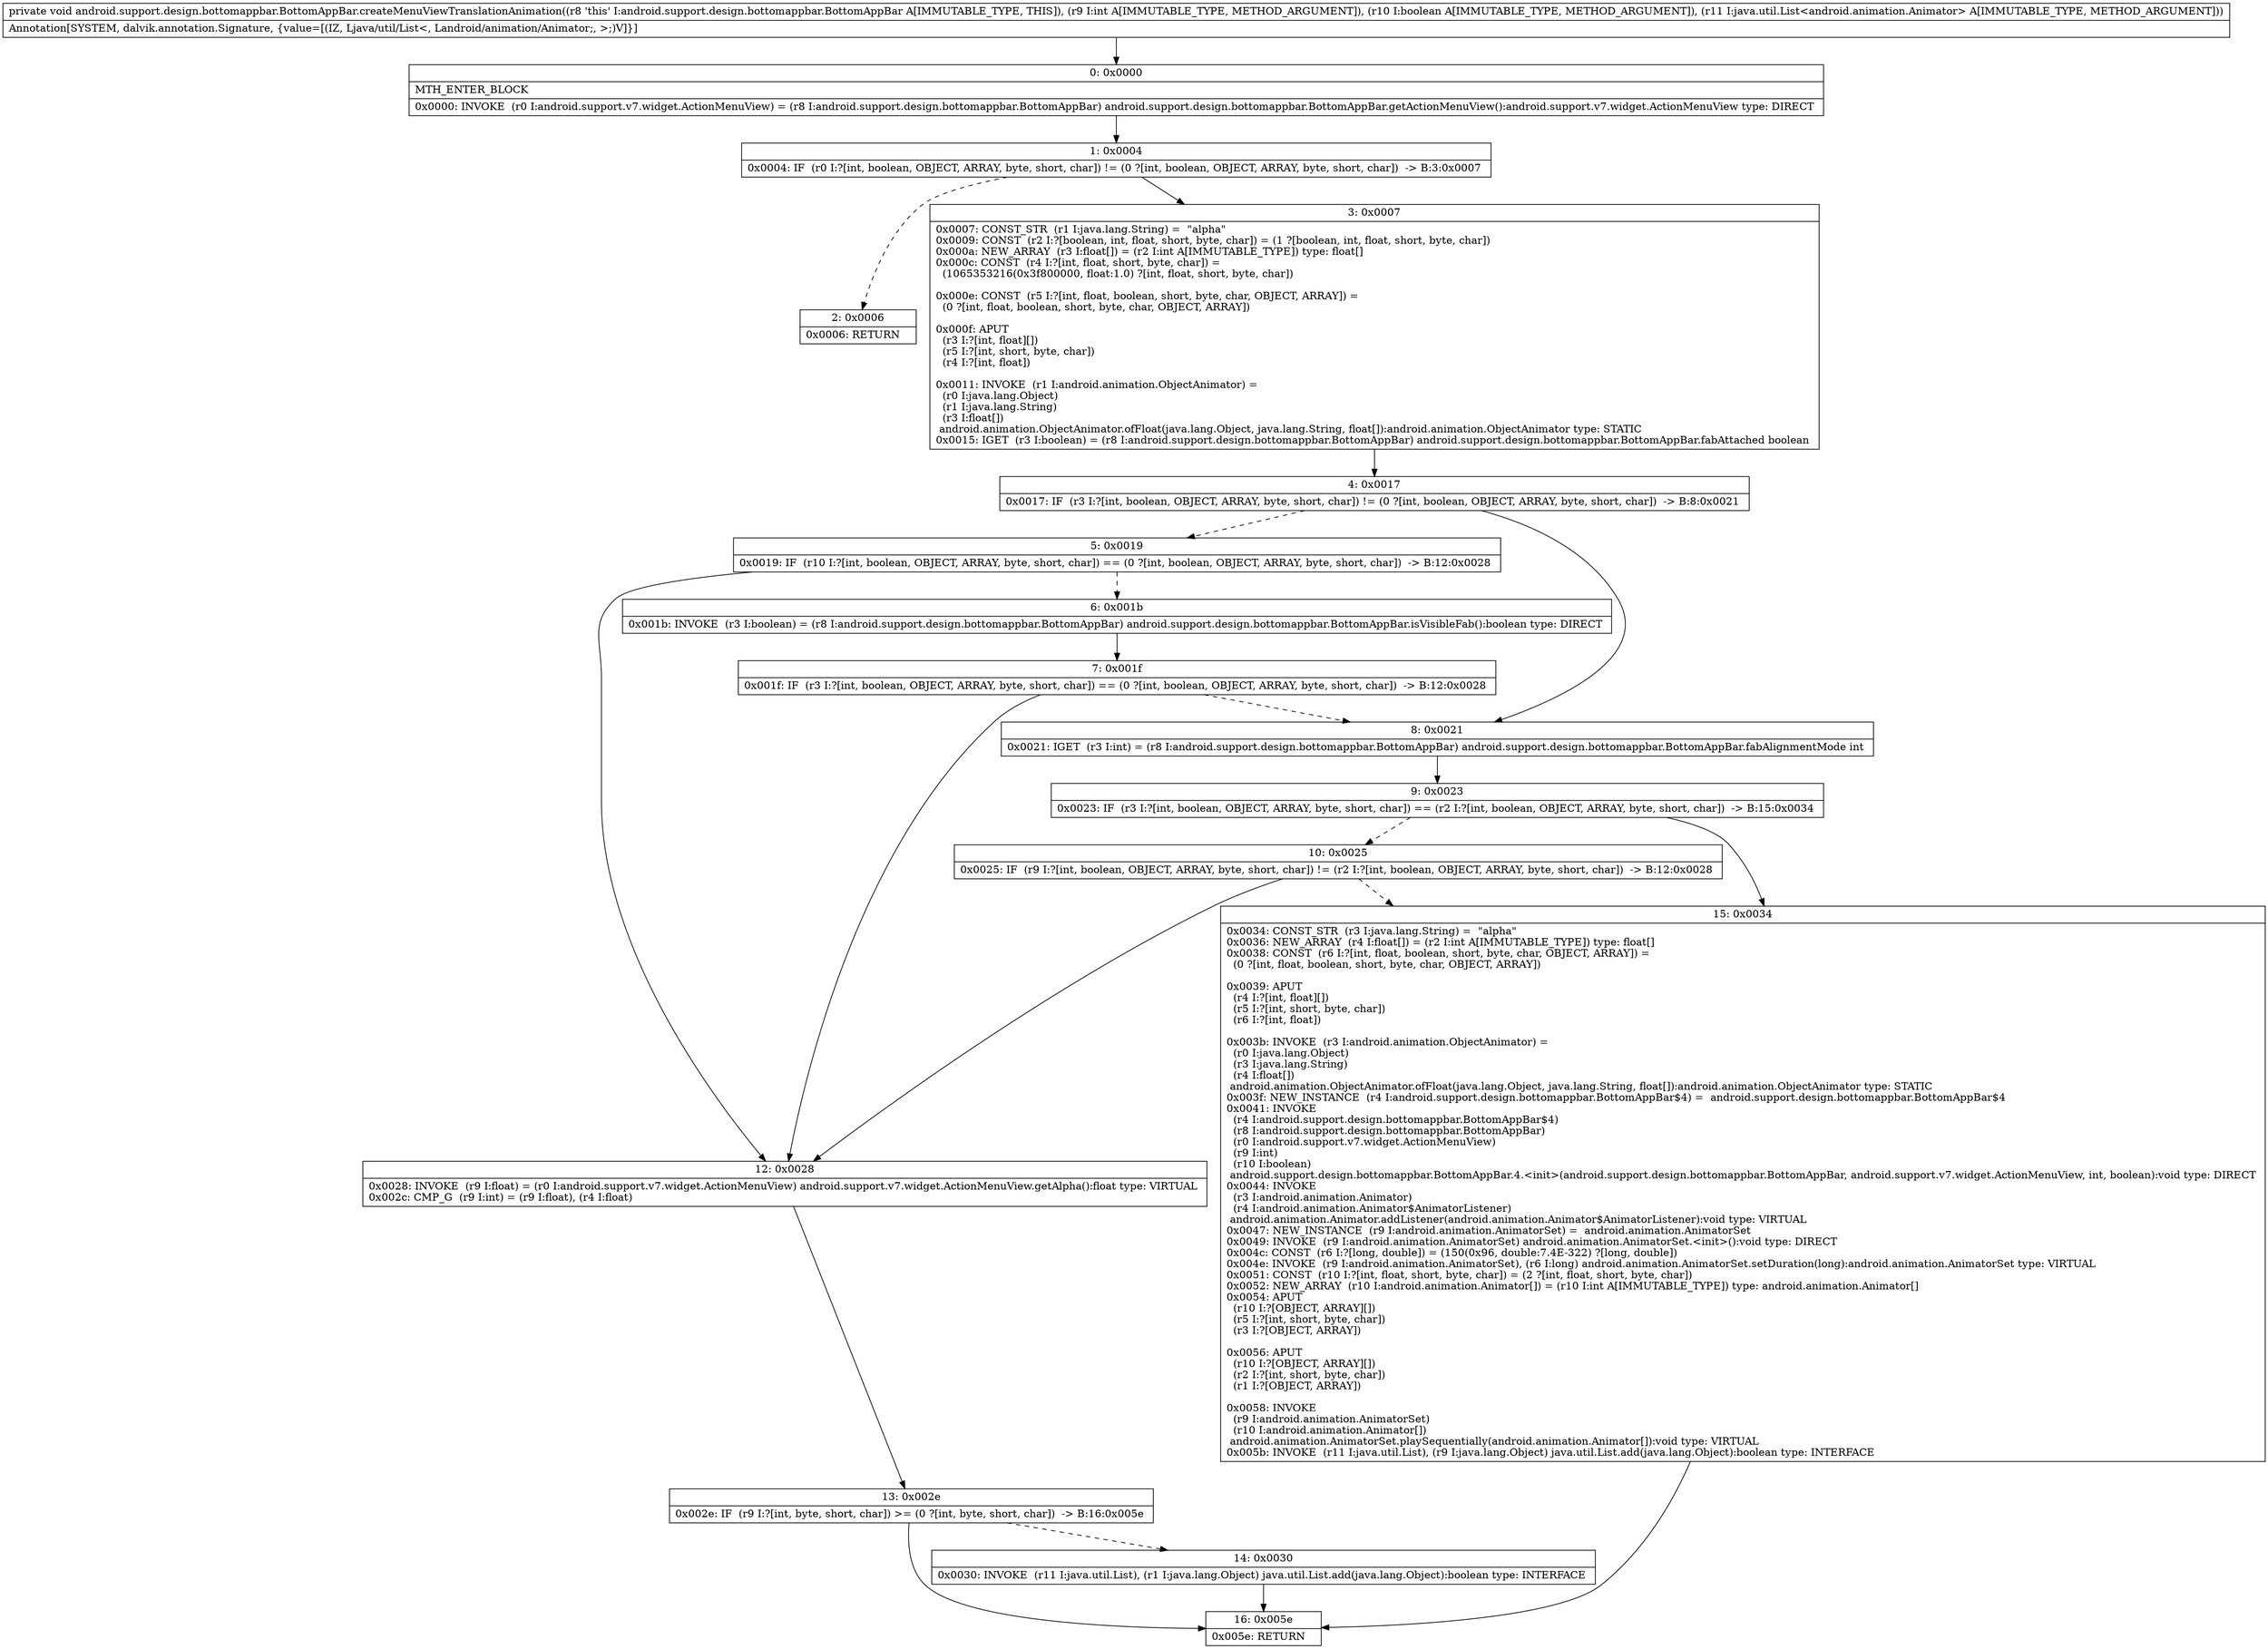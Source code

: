 digraph "CFG forandroid.support.design.bottomappbar.BottomAppBar.createMenuViewTranslationAnimation(IZLjava\/util\/List;)V" {
Node_0 [shape=record,label="{0\:\ 0x0000|MTH_ENTER_BLOCK\l|0x0000: INVOKE  (r0 I:android.support.v7.widget.ActionMenuView) = (r8 I:android.support.design.bottomappbar.BottomAppBar) android.support.design.bottomappbar.BottomAppBar.getActionMenuView():android.support.v7.widget.ActionMenuView type: DIRECT \l}"];
Node_1 [shape=record,label="{1\:\ 0x0004|0x0004: IF  (r0 I:?[int, boolean, OBJECT, ARRAY, byte, short, char]) != (0 ?[int, boolean, OBJECT, ARRAY, byte, short, char])  \-\> B:3:0x0007 \l}"];
Node_2 [shape=record,label="{2\:\ 0x0006|0x0006: RETURN   \l}"];
Node_3 [shape=record,label="{3\:\ 0x0007|0x0007: CONST_STR  (r1 I:java.lang.String) =  \"alpha\" \l0x0009: CONST  (r2 I:?[boolean, int, float, short, byte, char]) = (1 ?[boolean, int, float, short, byte, char]) \l0x000a: NEW_ARRAY  (r3 I:float[]) = (r2 I:int A[IMMUTABLE_TYPE]) type: float[] \l0x000c: CONST  (r4 I:?[int, float, short, byte, char]) = \l  (1065353216(0x3f800000, float:1.0) ?[int, float, short, byte, char])\l \l0x000e: CONST  (r5 I:?[int, float, boolean, short, byte, char, OBJECT, ARRAY]) = \l  (0 ?[int, float, boolean, short, byte, char, OBJECT, ARRAY])\l \l0x000f: APUT  \l  (r3 I:?[int, float][])\l  (r5 I:?[int, short, byte, char])\l  (r4 I:?[int, float])\l \l0x0011: INVOKE  (r1 I:android.animation.ObjectAnimator) = \l  (r0 I:java.lang.Object)\l  (r1 I:java.lang.String)\l  (r3 I:float[])\l android.animation.ObjectAnimator.ofFloat(java.lang.Object, java.lang.String, float[]):android.animation.ObjectAnimator type: STATIC \l0x0015: IGET  (r3 I:boolean) = (r8 I:android.support.design.bottomappbar.BottomAppBar) android.support.design.bottomappbar.BottomAppBar.fabAttached boolean \l}"];
Node_4 [shape=record,label="{4\:\ 0x0017|0x0017: IF  (r3 I:?[int, boolean, OBJECT, ARRAY, byte, short, char]) != (0 ?[int, boolean, OBJECT, ARRAY, byte, short, char])  \-\> B:8:0x0021 \l}"];
Node_5 [shape=record,label="{5\:\ 0x0019|0x0019: IF  (r10 I:?[int, boolean, OBJECT, ARRAY, byte, short, char]) == (0 ?[int, boolean, OBJECT, ARRAY, byte, short, char])  \-\> B:12:0x0028 \l}"];
Node_6 [shape=record,label="{6\:\ 0x001b|0x001b: INVOKE  (r3 I:boolean) = (r8 I:android.support.design.bottomappbar.BottomAppBar) android.support.design.bottomappbar.BottomAppBar.isVisibleFab():boolean type: DIRECT \l}"];
Node_7 [shape=record,label="{7\:\ 0x001f|0x001f: IF  (r3 I:?[int, boolean, OBJECT, ARRAY, byte, short, char]) == (0 ?[int, boolean, OBJECT, ARRAY, byte, short, char])  \-\> B:12:0x0028 \l}"];
Node_8 [shape=record,label="{8\:\ 0x0021|0x0021: IGET  (r3 I:int) = (r8 I:android.support.design.bottomappbar.BottomAppBar) android.support.design.bottomappbar.BottomAppBar.fabAlignmentMode int \l}"];
Node_9 [shape=record,label="{9\:\ 0x0023|0x0023: IF  (r3 I:?[int, boolean, OBJECT, ARRAY, byte, short, char]) == (r2 I:?[int, boolean, OBJECT, ARRAY, byte, short, char])  \-\> B:15:0x0034 \l}"];
Node_10 [shape=record,label="{10\:\ 0x0025|0x0025: IF  (r9 I:?[int, boolean, OBJECT, ARRAY, byte, short, char]) != (r2 I:?[int, boolean, OBJECT, ARRAY, byte, short, char])  \-\> B:12:0x0028 \l}"];
Node_12 [shape=record,label="{12\:\ 0x0028|0x0028: INVOKE  (r9 I:float) = (r0 I:android.support.v7.widget.ActionMenuView) android.support.v7.widget.ActionMenuView.getAlpha():float type: VIRTUAL \l0x002c: CMP_G  (r9 I:int) = (r9 I:float), (r4 I:float) \l}"];
Node_13 [shape=record,label="{13\:\ 0x002e|0x002e: IF  (r9 I:?[int, byte, short, char]) \>= (0 ?[int, byte, short, char])  \-\> B:16:0x005e \l}"];
Node_14 [shape=record,label="{14\:\ 0x0030|0x0030: INVOKE  (r11 I:java.util.List), (r1 I:java.lang.Object) java.util.List.add(java.lang.Object):boolean type: INTERFACE \l}"];
Node_15 [shape=record,label="{15\:\ 0x0034|0x0034: CONST_STR  (r3 I:java.lang.String) =  \"alpha\" \l0x0036: NEW_ARRAY  (r4 I:float[]) = (r2 I:int A[IMMUTABLE_TYPE]) type: float[] \l0x0038: CONST  (r6 I:?[int, float, boolean, short, byte, char, OBJECT, ARRAY]) = \l  (0 ?[int, float, boolean, short, byte, char, OBJECT, ARRAY])\l \l0x0039: APUT  \l  (r4 I:?[int, float][])\l  (r5 I:?[int, short, byte, char])\l  (r6 I:?[int, float])\l \l0x003b: INVOKE  (r3 I:android.animation.ObjectAnimator) = \l  (r0 I:java.lang.Object)\l  (r3 I:java.lang.String)\l  (r4 I:float[])\l android.animation.ObjectAnimator.ofFloat(java.lang.Object, java.lang.String, float[]):android.animation.ObjectAnimator type: STATIC \l0x003f: NEW_INSTANCE  (r4 I:android.support.design.bottomappbar.BottomAppBar$4) =  android.support.design.bottomappbar.BottomAppBar$4 \l0x0041: INVOKE  \l  (r4 I:android.support.design.bottomappbar.BottomAppBar$4)\l  (r8 I:android.support.design.bottomappbar.BottomAppBar)\l  (r0 I:android.support.v7.widget.ActionMenuView)\l  (r9 I:int)\l  (r10 I:boolean)\l android.support.design.bottomappbar.BottomAppBar.4.\<init\>(android.support.design.bottomappbar.BottomAppBar, android.support.v7.widget.ActionMenuView, int, boolean):void type: DIRECT \l0x0044: INVOKE  \l  (r3 I:android.animation.Animator)\l  (r4 I:android.animation.Animator$AnimatorListener)\l android.animation.Animator.addListener(android.animation.Animator$AnimatorListener):void type: VIRTUAL \l0x0047: NEW_INSTANCE  (r9 I:android.animation.AnimatorSet) =  android.animation.AnimatorSet \l0x0049: INVOKE  (r9 I:android.animation.AnimatorSet) android.animation.AnimatorSet.\<init\>():void type: DIRECT \l0x004c: CONST  (r6 I:?[long, double]) = (150(0x96, double:7.4E\-322) ?[long, double]) \l0x004e: INVOKE  (r9 I:android.animation.AnimatorSet), (r6 I:long) android.animation.AnimatorSet.setDuration(long):android.animation.AnimatorSet type: VIRTUAL \l0x0051: CONST  (r10 I:?[int, float, short, byte, char]) = (2 ?[int, float, short, byte, char]) \l0x0052: NEW_ARRAY  (r10 I:android.animation.Animator[]) = (r10 I:int A[IMMUTABLE_TYPE]) type: android.animation.Animator[] \l0x0054: APUT  \l  (r10 I:?[OBJECT, ARRAY][])\l  (r5 I:?[int, short, byte, char])\l  (r3 I:?[OBJECT, ARRAY])\l \l0x0056: APUT  \l  (r10 I:?[OBJECT, ARRAY][])\l  (r2 I:?[int, short, byte, char])\l  (r1 I:?[OBJECT, ARRAY])\l \l0x0058: INVOKE  \l  (r9 I:android.animation.AnimatorSet)\l  (r10 I:android.animation.Animator[])\l android.animation.AnimatorSet.playSequentially(android.animation.Animator[]):void type: VIRTUAL \l0x005b: INVOKE  (r11 I:java.util.List), (r9 I:java.lang.Object) java.util.List.add(java.lang.Object):boolean type: INTERFACE \l}"];
Node_16 [shape=record,label="{16\:\ 0x005e|0x005e: RETURN   \l}"];
MethodNode[shape=record,label="{private void android.support.design.bottomappbar.BottomAppBar.createMenuViewTranslationAnimation((r8 'this' I:android.support.design.bottomappbar.BottomAppBar A[IMMUTABLE_TYPE, THIS]), (r9 I:int A[IMMUTABLE_TYPE, METHOD_ARGUMENT]), (r10 I:boolean A[IMMUTABLE_TYPE, METHOD_ARGUMENT]), (r11 I:java.util.List\<android.animation.Animator\> A[IMMUTABLE_TYPE, METHOD_ARGUMENT]))  | Annotation[SYSTEM, dalvik.annotation.Signature, \{value=[(IZ, Ljava\/util\/List\<, Landroid\/animation\/Animator;, \>;)V]\}]\l}"];
MethodNode -> Node_0;
Node_0 -> Node_1;
Node_1 -> Node_2[style=dashed];
Node_1 -> Node_3;
Node_3 -> Node_4;
Node_4 -> Node_5[style=dashed];
Node_4 -> Node_8;
Node_5 -> Node_6[style=dashed];
Node_5 -> Node_12;
Node_6 -> Node_7;
Node_7 -> Node_8[style=dashed];
Node_7 -> Node_12;
Node_8 -> Node_9;
Node_9 -> Node_10[style=dashed];
Node_9 -> Node_15;
Node_10 -> Node_12;
Node_10 -> Node_15[style=dashed];
Node_12 -> Node_13;
Node_13 -> Node_14[style=dashed];
Node_13 -> Node_16;
Node_14 -> Node_16;
Node_15 -> Node_16;
}

